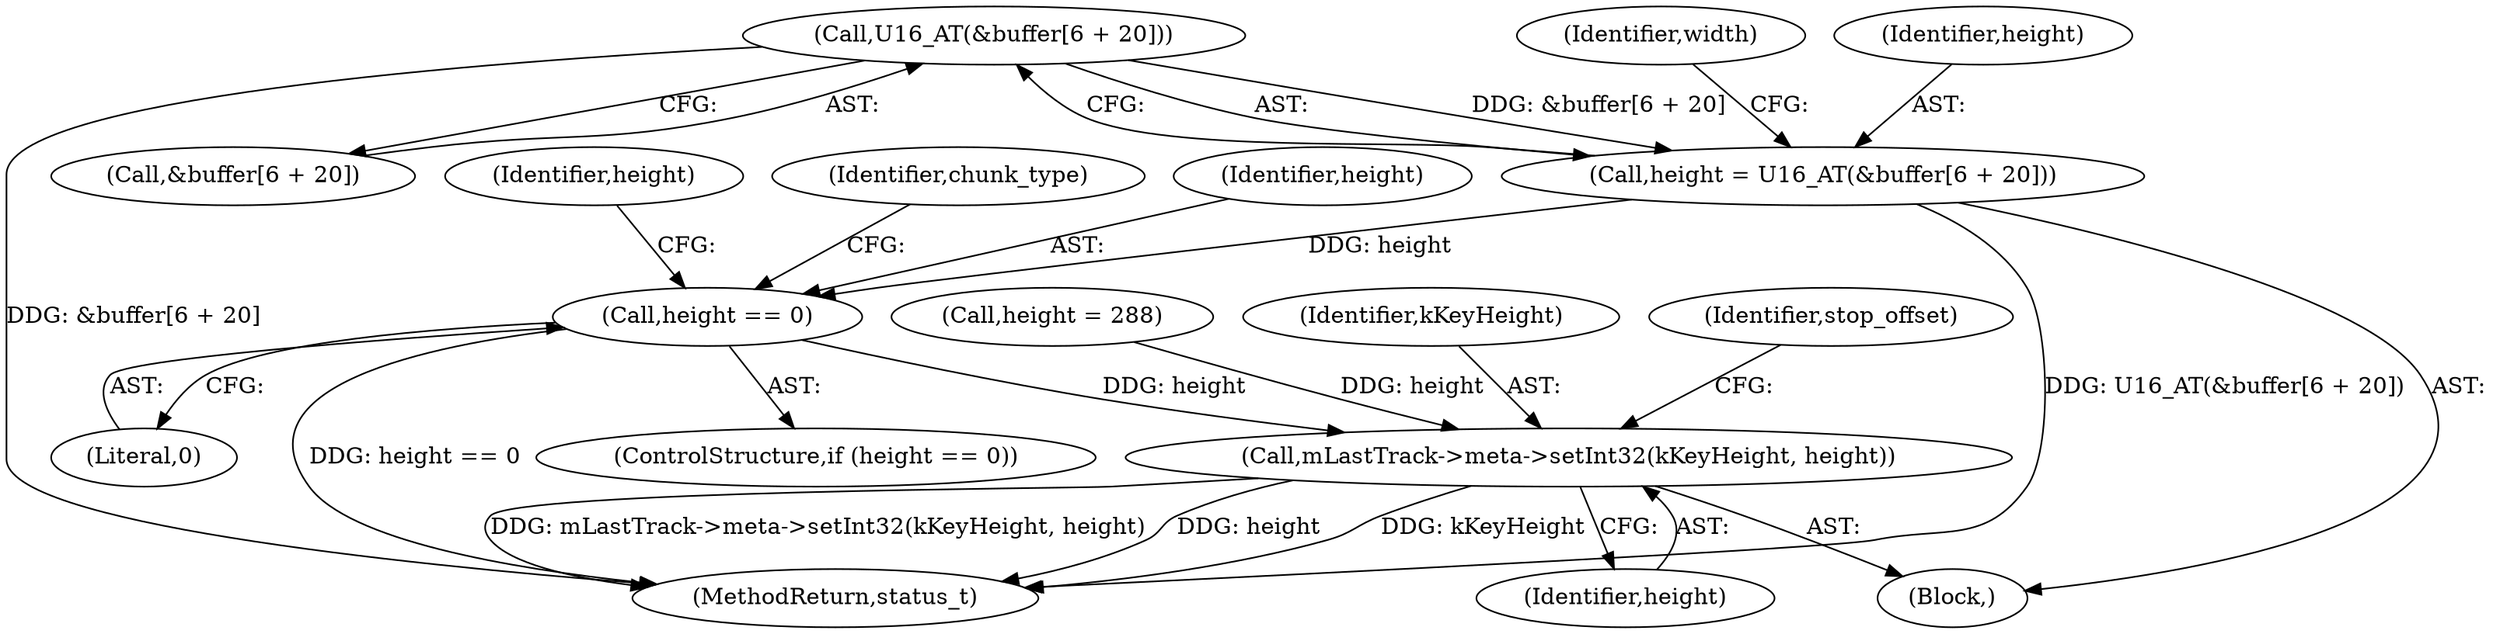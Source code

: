 digraph "0_Android_2674a7218eaa3c87f2ee26d26da5b9170e10f859@array" {
"1001675" [label="(Call,U16_AT(&buffer[6 + 20]))"];
"1001673" [label="(Call,height = U16_AT(&buffer[6 + 20]))"];
"1001690" [label="(Call,height == 0)"];
"1001712" [label="(Call,mLastTrack->meta->setInt32(kKeyHeight, height))"];
"1001684" [label="(Identifier,width)"];
"1001717" [label="(Identifier,stop_offset)"];
"1001674" [label="(Identifier,height)"];
"1001691" [label="(Identifier,height)"];
"1001712" [label="(Call,mLastTrack->meta->setInt32(kKeyHeight, height))"];
"1001714" [label="(Identifier,height)"];
"1001693" [label="(Call,height = 288)"];
"1001694" [label="(Identifier,height)"];
"1001690" [label="(Call,height == 0)"];
"1001673" [label="(Call,height = U16_AT(&buffer[6 + 20]))"];
"1001692" [label="(Literal,0)"];
"1001698" [label="(Identifier,chunk_type)"];
"1001625" [label="(Block,)"];
"1002927" [label="(MethodReturn,status_t)"];
"1001675" [label="(Call,U16_AT(&buffer[6 + 20]))"];
"1001689" [label="(ControlStructure,if (height == 0))"];
"1001676" [label="(Call,&buffer[6 + 20])"];
"1001713" [label="(Identifier,kKeyHeight)"];
"1001675" -> "1001673"  [label="AST: "];
"1001675" -> "1001676"  [label="CFG: "];
"1001676" -> "1001675"  [label="AST: "];
"1001673" -> "1001675"  [label="CFG: "];
"1001675" -> "1002927"  [label="DDG: &buffer[6 + 20]"];
"1001675" -> "1001673"  [label="DDG: &buffer[6 + 20]"];
"1001673" -> "1001625"  [label="AST: "];
"1001674" -> "1001673"  [label="AST: "];
"1001684" -> "1001673"  [label="CFG: "];
"1001673" -> "1002927"  [label="DDG: U16_AT(&buffer[6 + 20])"];
"1001673" -> "1001690"  [label="DDG: height"];
"1001690" -> "1001689"  [label="AST: "];
"1001690" -> "1001692"  [label="CFG: "];
"1001691" -> "1001690"  [label="AST: "];
"1001692" -> "1001690"  [label="AST: "];
"1001694" -> "1001690"  [label="CFG: "];
"1001698" -> "1001690"  [label="CFG: "];
"1001690" -> "1002927"  [label="DDG: height == 0"];
"1001690" -> "1001712"  [label="DDG: height"];
"1001712" -> "1001625"  [label="AST: "];
"1001712" -> "1001714"  [label="CFG: "];
"1001713" -> "1001712"  [label="AST: "];
"1001714" -> "1001712"  [label="AST: "];
"1001717" -> "1001712"  [label="CFG: "];
"1001712" -> "1002927"  [label="DDG: kKeyHeight"];
"1001712" -> "1002927"  [label="DDG: mLastTrack->meta->setInt32(kKeyHeight, height)"];
"1001712" -> "1002927"  [label="DDG: height"];
"1001693" -> "1001712"  [label="DDG: height"];
}
